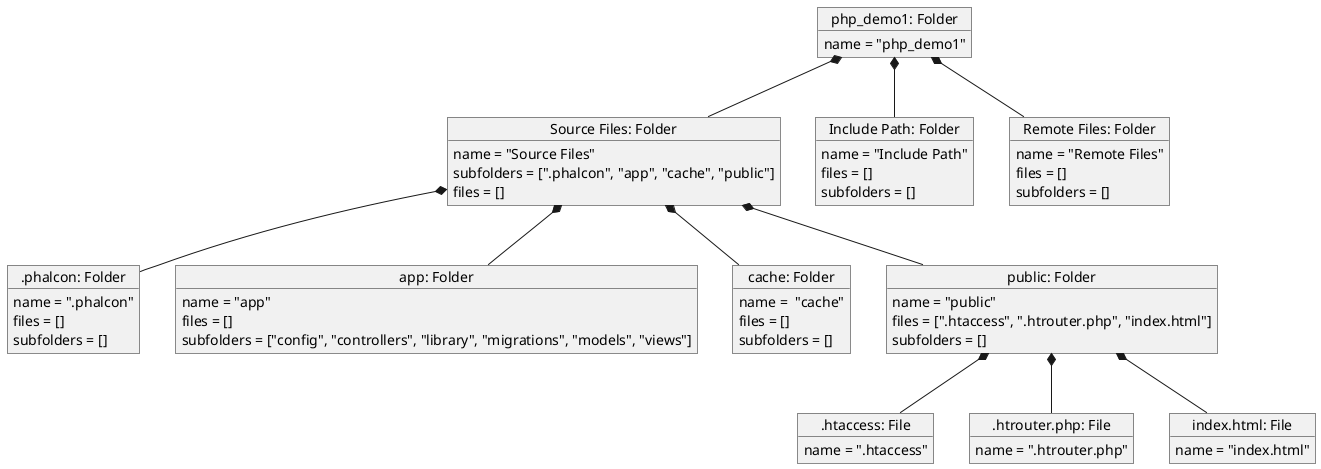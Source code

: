 @startuml

object "php_demo1: Folder" as mainFolder {
    name = "php_demo1"
}

object "Source Files: Folder" as sf1{
    name = "Source Files"
    subfolders = [".phalcon", "app", "cache", "public"]
    files = []
}
object "Include Path: Folder" as sf2{
    name = "Include Path"
    files = []
    subfolders = []
}
object "Remote Files: Folder" as sf3{
    name = "Remote Files"
    files = []
    subfolders = []
}

object ".phalcon: Folder" as sf4{
    name = ".phalcon"
    files = []
    subfolders = []
}
object "app: Folder" as sf5{
    name = "app"
    files = []
    subfolders = ["config", "controllers", "library", "migrations", "models", "views"]
}
object "cache: Folder" as sf6{
    name =  "cache"
    files = []
    subfolders = []
}
object "public: Folder" as sf7{
    name = "public"
    files = [".htaccess", ".htrouter.php", "index.html"]
    subfolders = []
}

object ".htaccess: File" as f1{
     name = ".htaccess"
}

object ".htrouter.php: File" as f2{
     name = ".htrouter.php"
}

object "index.html: File" as f3{
    name = "index.html"
}

mainFolder *-- sf1
mainFolder *-- sf2
mainFolder *-- sf3

sf1 *-- sf4
sf1 *-- sf5
sf1 *-- sf6
sf1 *-- sf7

sf7 *-- f1
sf7 *-- f2
sf7 *-- f3

@enduml
